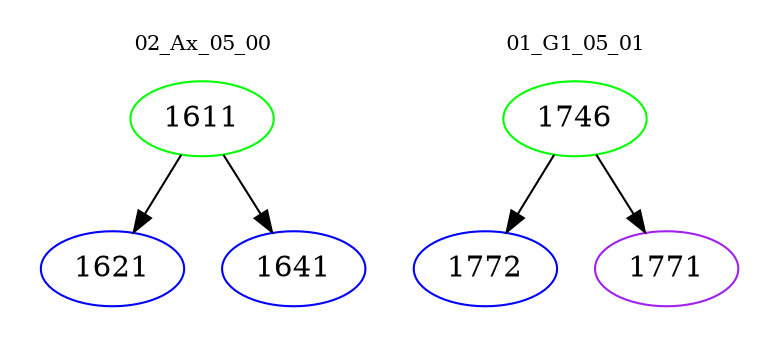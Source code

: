 digraph{
subgraph cluster_0 {
color = white
label = "02_Ax_05_00";
fontsize=10;
T0_1611 [label="1611", color="green"]
T0_1611 -> T0_1621 [color="black"]
T0_1621 [label="1621", color="blue"]
T0_1611 -> T0_1641 [color="black"]
T0_1641 [label="1641", color="blue"]
}
subgraph cluster_1 {
color = white
label = "01_G1_05_01";
fontsize=10;
T1_1746 [label="1746", color="green"]
T1_1746 -> T1_1772 [color="black"]
T1_1772 [label="1772", color="blue"]
T1_1746 -> T1_1771 [color="black"]
T1_1771 [label="1771", color="purple"]
}
}
